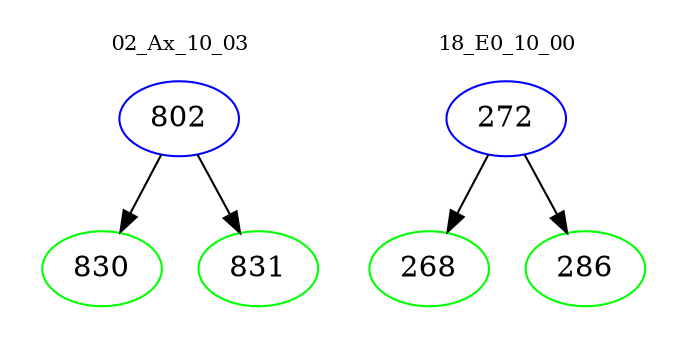 digraph{
subgraph cluster_0 {
color = white
label = "02_Ax_10_03";
fontsize=10;
T0_802 [label="802", color="blue"]
T0_802 -> T0_830 [color="black"]
T0_830 [label="830", color="green"]
T0_802 -> T0_831 [color="black"]
T0_831 [label="831", color="green"]
}
subgraph cluster_1 {
color = white
label = "18_E0_10_00";
fontsize=10;
T1_272 [label="272", color="blue"]
T1_272 -> T1_268 [color="black"]
T1_268 [label="268", color="green"]
T1_272 -> T1_286 [color="black"]
T1_286 [label="286", color="green"]
}
}
